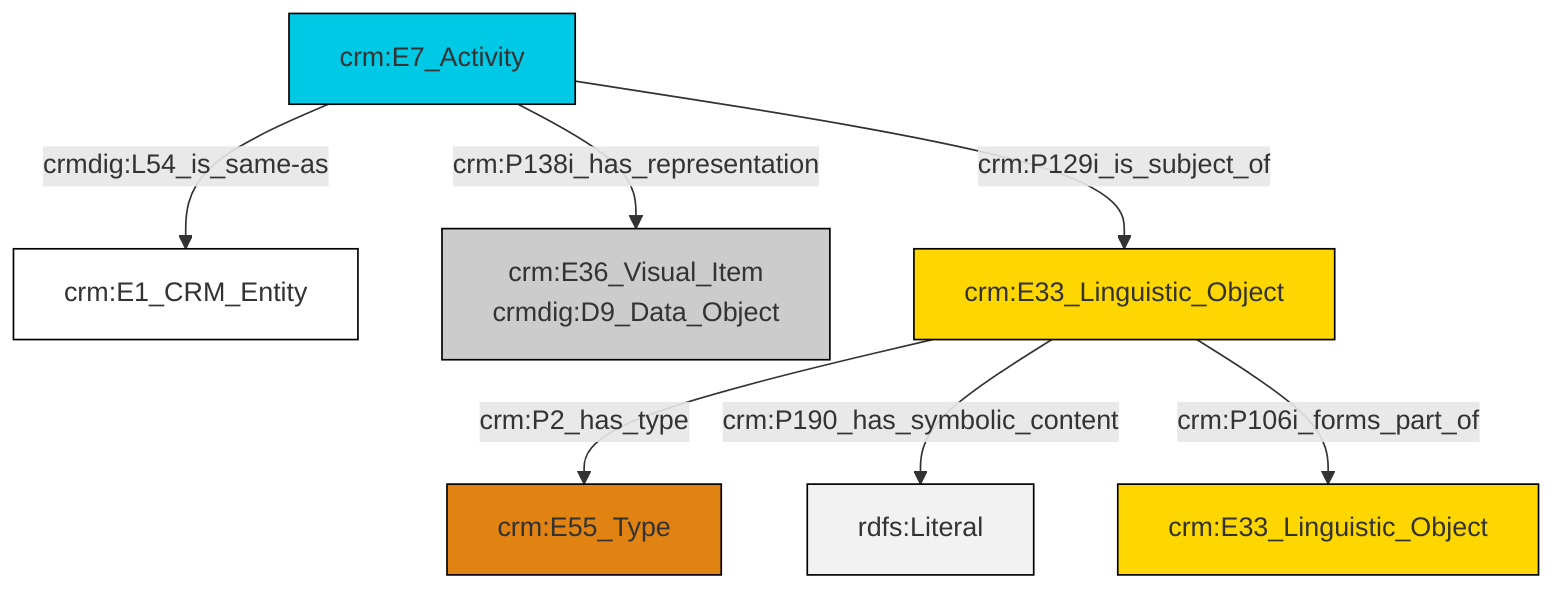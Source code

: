 graph TD
classDef Literal fill:#f2f2f2,stroke:#000000;
classDef CRM_Entity fill:#FFFFFF,stroke:#000000;
classDef Temporal_Entity fill:#00C9E6, stroke:#000000;
classDef Type fill:#E18312, stroke:#000000;
classDef Time-Span fill:#2C9C91, stroke:#000000;
classDef Appellation fill:#FFEB7F, stroke:#000000;
classDef Place fill:#008836, stroke:#000000;
classDef Persistent_Item fill:#B266B2, stroke:#000000;
classDef Conceptual_Object fill:#FFD700, stroke:#000000;
classDef Physical_Thing fill:#D2B48C, stroke:#000000;
classDef Actor fill:#f58aad, stroke:#000000;
classDef PC_Classes fill:#4ce600, stroke:#000000;
classDef Multi fill:#cccccc,stroke:#000000;

10["crm:E33_Linguistic_Object"]:::Conceptual_Object -->|crm:P2_has_type| 4["crm:E55_Type"]:::Type
12["crm:E7_Activity"]:::Temporal_Entity -->|crm:P138i_has_representation| 7["crm:E36_Visual_Item<br>crmdig:D9_Data_Object"]:::Multi
10["crm:E33_Linguistic_Object"]:::Conceptual_Object -->|crm:P190_has_symbolic_content| 14[rdfs:Literal]:::Literal
12["crm:E7_Activity"]:::Temporal_Entity -->|crmdig:L54_is_same-as| 0["crm:E1_CRM_Entity"]:::CRM_Entity
10["crm:E33_Linguistic_Object"]:::Conceptual_Object -->|crm:P106i_forms_part_of| 2["crm:E33_Linguistic_Object"]:::Conceptual_Object
12["crm:E7_Activity"]:::Temporal_Entity -->|crm:P129i_is_subject_of| 10["crm:E33_Linguistic_Object"]:::Conceptual_Object